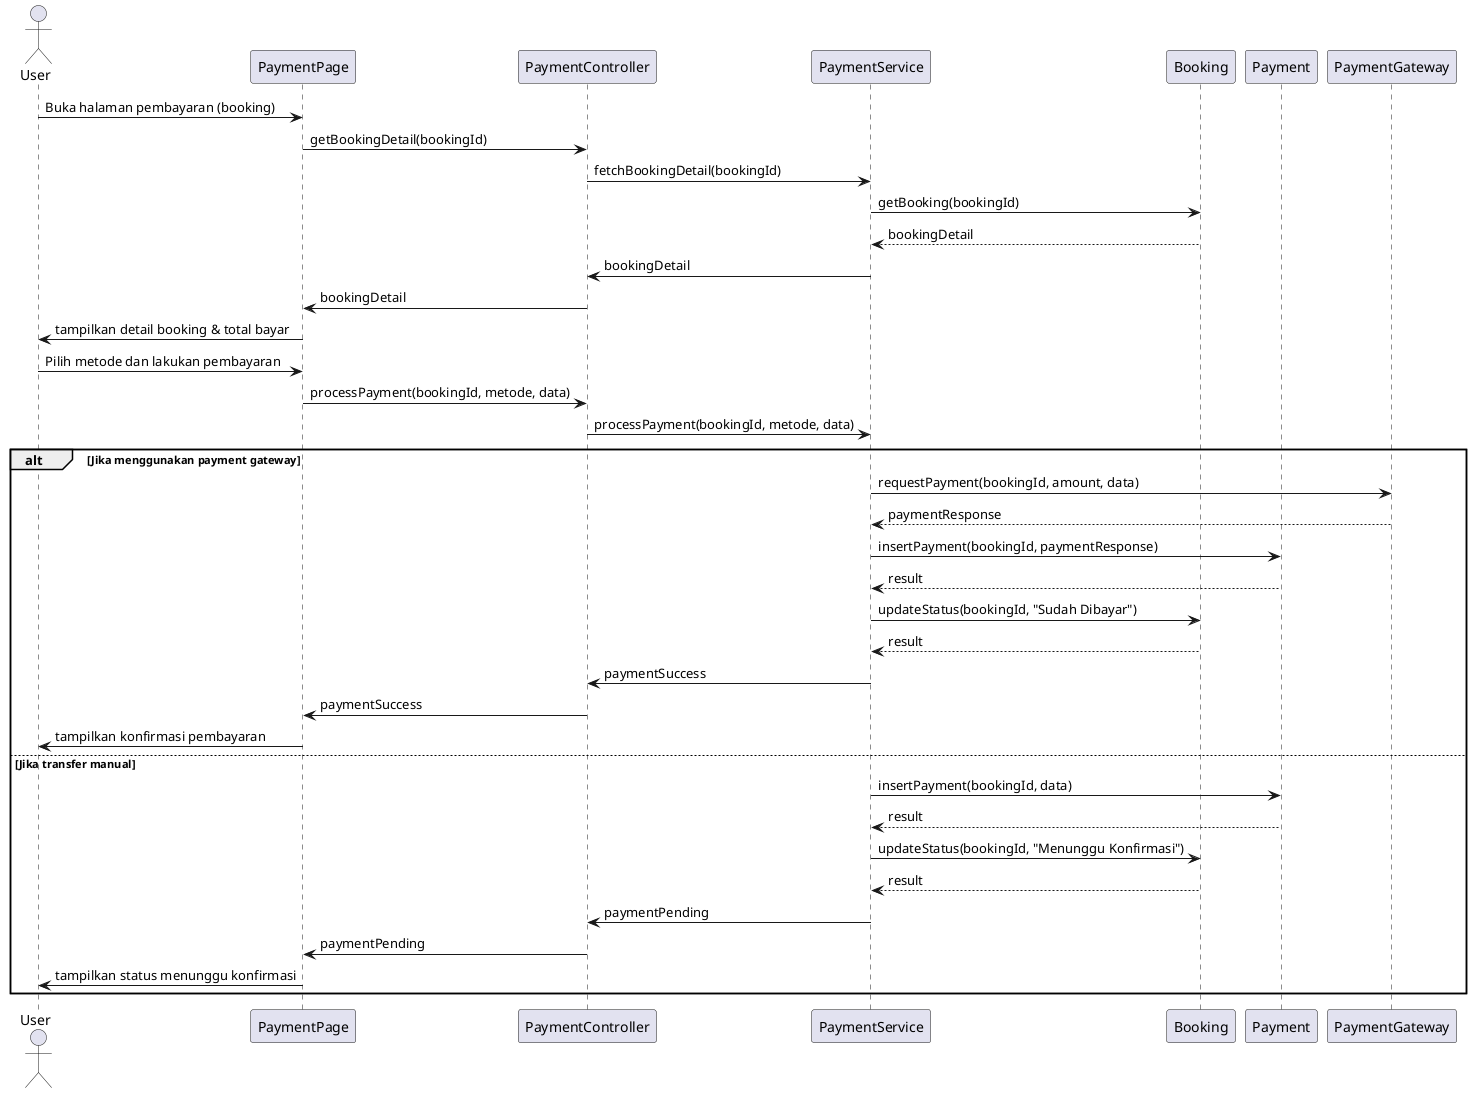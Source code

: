 @startuml
actor User
participant "PaymentPage" as UI
participant "PaymentController" as Controller
participant "PaymentService" as Service
participant "Booking" as BookingEntity
participant "Payment" as PaymentEntity
participant "PaymentGateway" as Gateway

User -> UI : Buka halaman pembayaran (booking)
UI -> Controller : getBookingDetail(bookingId)
Controller -> Service : fetchBookingDetail(bookingId)
Service -> BookingEntity : getBooking(bookingId)
BookingEntity --> Service : bookingDetail
Service -> Controller : bookingDetail
Controller -> UI : bookingDetail
UI -> User : tampilkan detail booking & total bayar

User -> UI : Pilih metode dan lakukan pembayaran
UI -> Controller : processPayment(bookingId, metode, data)
Controller -> Service : processPayment(bookingId, metode, data)
alt Jika menggunakan payment gateway
    Service -> Gateway : requestPayment(bookingId, amount, data)
    Gateway --> Service : paymentResponse
    Service -> PaymentEntity : insertPayment(bookingId, paymentResponse)
    PaymentEntity --> Service : result
    Service -> BookingEntity : updateStatus(bookingId, "Sudah Dibayar")
    BookingEntity --> Service : result
    Service -> Controller : paymentSuccess
    Controller -> UI : paymentSuccess
    UI -> User : tampilkan konfirmasi pembayaran
else Jika transfer manual
    Service -> PaymentEntity : insertPayment(bookingId, data)
    PaymentEntity --> Service : result
    Service -> BookingEntity : updateStatus(bookingId, "Menunggu Konfirmasi")
    BookingEntity --> Service : result
    Service -> Controller : paymentPending
    Controller -> UI : paymentPending
    UI -> User : tampilkan status menunggu konfirmasi
end
@enduml
